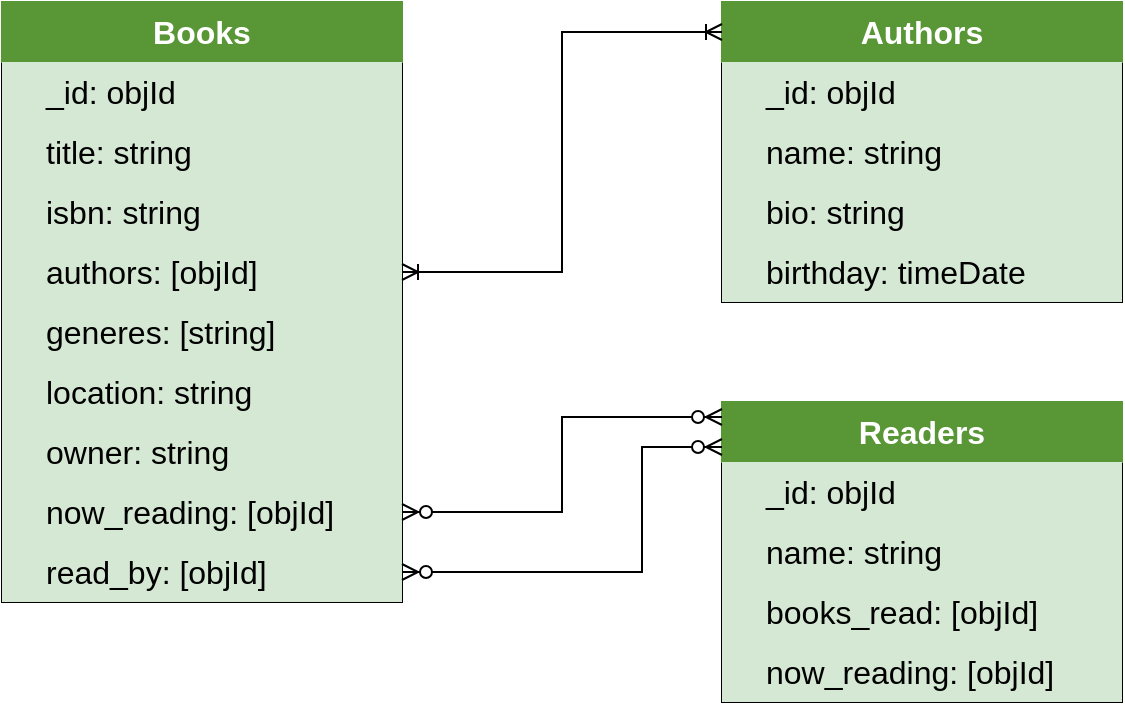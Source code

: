 <mxfile version="14.9.0" type="github">
  <diagram id="tCOfs7h2Japp6potR5Nv" name="Page-1">
    <mxGraphModel dx="1075" dy="494" grid="1" gridSize="10" guides="1" tooltips="1" connect="1" arrows="1" fold="1" page="1" pageScale="1" pageWidth="827" pageHeight="1169" math="0" shadow="0">
      <root>
        <mxCell id="0" />
        <mxCell id="1" parent="0" />
        <mxCell id="1Oi64vPE9Ag2wz7mMHkH-6" value="" style="rounded=0;whiteSpace=wrap;html=1;childLayout=stackLayout;horizontal=1;horizontalStack=0;resizeParent=1;resizeParentMax=0;container=1;collapsible=0;perimeter=none;" vertex="1" parent="1">
          <mxGeometry x="160" y="120" width="200" height="300" as="geometry" />
        </mxCell>
        <mxCell id="1Oi64vPE9Ag2wz7mMHkH-5" value="Books" style="rounded=0;whiteSpace=wrap;html=1;fillColor=#589636;strokeColor=#589636;fontColor=#FFFFFF;fontSize=16;fontStyle=1;connectable=0;expand=0;recursiveResize=1;resizable=0;resizeWidth=1;resizeHeight=0;" vertex="1" parent="1Oi64vPE9Ag2wz7mMHkH-6">
          <mxGeometry width="200" height="30" as="geometry" />
        </mxCell>
        <mxCell id="1Oi64vPE9Ag2wz7mMHkH-17" value="_id: objId" style="rounded=0;whiteSpace=wrap;html=1;fontSize=16;fillColor=#d5e8d4;strokeColor=none;align=left;spacingLeft=20;" vertex="1" parent="1Oi64vPE9Ag2wz7mMHkH-6">
          <mxGeometry y="30" width="200" height="30" as="geometry" />
        </mxCell>
        <mxCell id="1Oi64vPE9Ag2wz7mMHkH-27" value="title: string" style="rounded=0;whiteSpace=wrap;html=1;fontSize=16;fillColor=#d5e8d4;strokeColor=none;spacingLeft=20;align=left;" vertex="1" parent="1Oi64vPE9Ag2wz7mMHkH-6">
          <mxGeometry y="60" width="200" height="30" as="geometry" />
        </mxCell>
        <mxCell id="1Oi64vPE9Ag2wz7mMHkH-28" value="isbn: string" style="rounded=0;whiteSpace=wrap;html=1;fontSize=16;fillColor=#d5e8d4;strokeColor=none;spacingLeft=20;align=left;" vertex="1" parent="1Oi64vPE9Ag2wz7mMHkH-6">
          <mxGeometry y="90" width="200" height="30" as="geometry" />
        </mxCell>
        <mxCell id="1Oi64vPE9Ag2wz7mMHkH-29" value="authors: [objId]" style="rounded=0;whiteSpace=wrap;html=1;fontSize=16;fillColor=#d5e8d4;strokeColor=none;spacingLeft=20;align=left;" vertex="1" parent="1Oi64vPE9Ag2wz7mMHkH-6">
          <mxGeometry y="120" width="200" height="30" as="geometry" />
        </mxCell>
        <mxCell id="1Oi64vPE9Ag2wz7mMHkH-30" value="generes: [string]" style="rounded=0;whiteSpace=wrap;html=1;fontSize=16;fillColor=#d5e8d4;strokeColor=none;spacingLeft=20;align=left;" vertex="1" parent="1Oi64vPE9Ag2wz7mMHkH-6">
          <mxGeometry y="150" width="200" height="30" as="geometry" />
        </mxCell>
        <mxCell id="1Oi64vPE9Ag2wz7mMHkH-32" value="location: string" style="rounded=0;whiteSpace=wrap;html=1;fontSize=16;fillColor=#d5e8d4;strokeColor=none;spacingLeft=20;align=left;" vertex="1" parent="1Oi64vPE9Ag2wz7mMHkH-6">
          <mxGeometry y="180" width="200" height="30" as="geometry" />
        </mxCell>
        <mxCell id="1Oi64vPE9Ag2wz7mMHkH-33" value="owner: string" style="rounded=0;whiteSpace=wrap;html=1;fontSize=16;fillColor=#d5e8d4;strokeColor=none;spacingLeft=20;align=left;" vertex="1" parent="1Oi64vPE9Ag2wz7mMHkH-6">
          <mxGeometry y="210" width="200" height="30" as="geometry" />
        </mxCell>
        <mxCell id="1Oi64vPE9Ag2wz7mMHkH-34" value="now_reading: [objId]" style="rounded=0;whiteSpace=wrap;html=1;fontSize=16;fillColor=#d5e8d4;strokeColor=none;spacingLeft=20;align=left;" vertex="1" parent="1Oi64vPE9Ag2wz7mMHkH-6">
          <mxGeometry y="240" width="200" height="30" as="geometry" />
        </mxCell>
        <mxCell id="1Oi64vPE9Ag2wz7mMHkH-46" value="read_by: [objId]" style="rounded=0;whiteSpace=wrap;html=1;fontSize=16;fillColor=#d5e8d4;strokeColor=none;spacingLeft=20;align=left;" vertex="1" parent="1Oi64vPE9Ag2wz7mMHkH-6">
          <mxGeometry y="270" width="200" height="30" as="geometry" />
        </mxCell>
        <mxCell id="1Oi64vPE9Ag2wz7mMHkH-23" value="" style="rounded=0;whiteSpace=wrap;html=1;childLayout=stackLayout;horizontal=1;horizontalStack=0;resizeParent=1;resizeParentMax=0;container=1;collapsible=0;perimeter=none;" vertex="1" parent="1">
          <mxGeometry x="520" y="120" width="200" height="150" as="geometry" />
        </mxCell>
        <mxCell id="1Oi64vPE9Ag2wz7mMHkH-24" value="Authors" style="rounded=0;whiteSpace=wrap;html=1;fillColor=#589636;strokeColor=#589636;fontColor=#FFFFFF;fontSize=16;fontStyle=1;connectable=1;expand=0;recursiveResize=1;resizable=0;resizeWidth=1;resizeHeight=0;" vertex="1" parent="1Oi64vPE9Ag2wz7mMHkH-23">
          <mxGeometry width="200" height="30" as="geometry" />
        </mxCell>
        <mxCell id="1Oi64vPE9Ag2wz7mMHkH-35" value="_id: objId" style="rounded=0;whiteSpace=wrap;html=1;fontSize=16;fillColor=#d5e8d4;strokeColor=none;align=left;spacingLeft=20;" vertex="1" parent="1Oi64vPE9Ag2wz7mMHkH-23">
          <mxGeometry y="30" width="200" height="30" as="geometry" />
        </mxCell>
        <mxCell id="1Oi64vPE9Ag2wz7mMHkH-36" value="name: string" style="rounded=0;whiteSpace=wrap;html=1;fontSize=16;fillColor=#d5e8d4;strokeColor=none;align=left;spacingLeft=20;" vertex="1" parent="1Oi64vPE9Ag2wz7mMHkH-23">
          <mxGeometry y="60" width="200" height="30" as="geometry" />
        </mxCell>
        <mxCell id="1Oi64vPE9Ag2wz7mMHkH-38" value="bio: string" style="rounded=0;whiteSpace=wrap;html=1;fontSize=16;fillColor=#d5e8d4;strokeColor=none;align=left;spacingLeft=20;" vertex="1" parent="1Oi64vPE9Ag2wz7mMHkH-23">
          <mxGeometry y="90" width="200" height="30" as="geometry" />
        </mxCell>
        <mxCell id="1Oi64vPE9Ag2wz7mMHkH-39" value="birthday: timeDate" style="rounded=0;whiteSpace=wrap;html=1;fontSize=16;fillColor=#d5e8d4;strokeColor=none;align=left;spacingLeft=20;" vertex="1" parent="1Oi64vPE9Ag2wz7mMHkH-23">
          <mxGeometry y="120" width="200" height="30" as="geometry" />
        </mxCell>
        <mxCell id="1Oi64vPE9Ag2wz7mMHkH-37" style="edgeStyle=orthogonalEdgeStyle;rounded=0;orthogonalLoop=1;jettySize=auto;html=1;exitX=1;exitY=0.5;exitDx=0;exitDy=0;entryX=0;entryY=0.5;entryDx=0;entryDy=0;fontSize=16;fontColor=#FFFFFF;startArrow=ERoneToMany;startFill=0;endArrow=ERoneToMany;endFill=0;" edge="1" parent="1" source="1Oi64vPE9Ag2wz7mMHkH-29" target="1Oi64vPE9Ag2wz7mMHkH-24">
          <mxGeometry relative="1" as="geometry" />
        </mxCell>
        <mxCell id="1Oi64vPE9Ag2wz7mMHkH-40" value="" style="rounded=0;whiteSpace=wrap;html=1;childLayout=stackLayout;horizontal=1;horizontalStack=0;resizeParent=1;resizeParentMax=0;container=1;collapsible=0;perimeter=none;" vertex="1" parent="1">
          <mxGeometry x="520" y="320" width="200" height="150" as="geometry" />
        </mxCell>
        <mxCell id="1Oi64vPE9Ag2wz7mMHkH-41" value="Readers" style="rounded=0;whiteSpace=wrap;html=1;fillColor=#589636;strokeColor=#589636;fontColor=#FFFFFF;fontSize=16;fontStyle=1;connectable=1;expand=0;recursiveResize=1;resizable=0;resizeWidth=1;resizeHeight=0;" vertex="1" parent="1Oi64vPE9Ag2wz7mMHkH-40">
          <mxGeometry width="200" height="30" as="geometry" />
        </mxCell>
        <mxCell id="1Oi64vPE9Ag2wz7mMHkH-42" value="_id: objId" style="rounded=0;whiteSpace=wrap;html=1;fontSize=16;fillColor=#d5e8d4;strokeColor=none;align=left;spacingLeft=20;" vertex="1" parent="1Oi64vPE9Ag2wz7mMHkH-40">
          <mxGeometry y="30" width="200" height="30" as="geometry" />
        </mxCell>
        <mxCell id="1Oi64vPE9Ag2wz7mMHkH-43" value="name: string" style="rounded=0;whiteSpace=wrap;html=1;fontSize=16;fillColor=#d5e8d4;strokeColor=none;align=left;spacingLeft=20;" vertex="1" parent="1Oi64vPE9Ag2wz7mMHkH-40">
          <mxGeometry y="60" width="200" height="30" as="geometry" />
        </mxCell>
        <mxCell id="1Oi64vPE9Ag2wz7mMHkH-44" value="books_read: [objId]" style="rounded=0;whiteSpace=wrap;html=1;fontSize=16;fillColor=#d5e8d4;strokeColor=none;align=left;spacingLeft=20;" vertex="1" parent="1Oi64vPE9Ag2wz7mMHkH-40">
          <mxGeometry y="90" width="200" height="30" as="geometry" />
        </mxCell>
        <mxCell id="1Oi64vPE9Ag2wz7mMHkH-45" value="now_reading: [objId]" style="rounded=0;whiteSpace=wrap;html=1;fontSize=16;fillColor=#d5e8d4;strokeColor=none;align=left;spacingLeft=20;" vertex="1" parent="1Oi64vPE9Ag2wz7mMHkH-40">
          <mxGeometry y="120" width="200" height="30" as="geometry" />
        </mxCell>
        <mxCell id="1Oi64vPE9Ag2wz7mMHkH-47" style="edgeStyle=orthogonalEdgeStyle;rounded=0;orthogonalLoop=1;jettySize=auto;html=1;exitX=1;exitY=0.5;exitDx=0;exitDy=0;entryX=0;entryY=0.25;entryDx=0;entryDy=0;fontSize=16;fontColor=#FFFFFF;startArrow=ERzeroToMany;startFill=1;endArrow=ERzeroToMany;endFill=1;" edge="1" parent="1" source="1Oi64vPE9Ag2wz7mMHkH-34" target="1Oi64vPE9Ag2wz7mMHkH-41">
          <mxGeometry relative="1" as="geometry" />
        </mxCell>
        <mxCell id="1Oi64vPE9Ag2wz7mMHkH-48" style="edgeStyle=orthogonalEdgeStyle;rounded=0;orthogonalLoop=1;jettySize=auto;html=1;exitX=1;exitY=0.5;exitDx=0;exitDy=0;fontSize=16;fontColor=#FFFFFF;entryX=0;entryY=0.75;entryDx=0;entryDy=0;startArrow=ERzeroToMany;startFill=1;endArrow=ERzeroToMany;endFill=1;" edge="1" parent="1" source="1Oi64vPE9Ag2wz7mMHkH-46" target="1Oi64vPE9Ag2wz7mMHkH-41">
          <mxGeometry relative="1" as="geometry">
            <mxPoint x="500" y="360" as="targetPoint" />
            <Array as="points">
              <mxPoint x="480" y="405" />
              <mxPoint x="480" y="343" />
            </Array>
          </mxGeometry>
        </mxCell>
      </root>
    </mxGraphModel>
  </diagram>
</mxfile>
